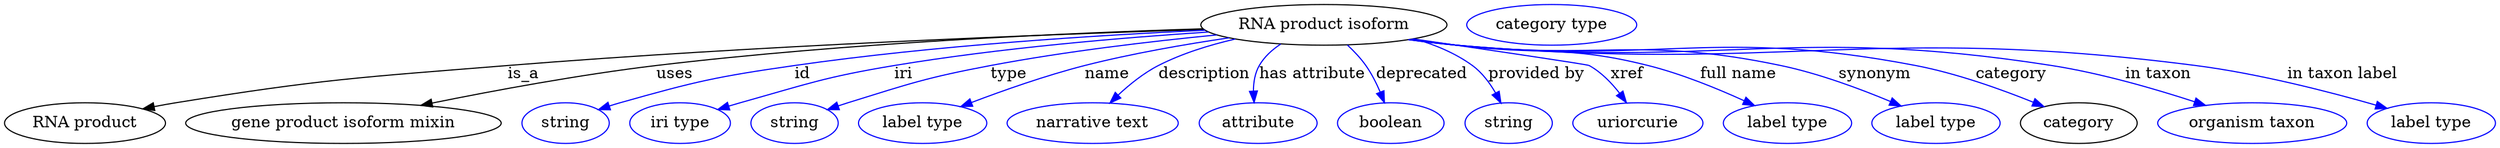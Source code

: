 digraph {
	graph [bb="0,0,2194.4,123"];
	node [label="\N"];
	"RNA product isoform"	[height=0.5,
		label="RNA product isoform",
		pos="1161.8,105",
		width=3.015];
	"RNA product"	[height=0.5,
		pos="70.844,18",
		width=1.9679];
	"RNA product isoform" -> "RNA product"	[label=is_a,
		lp="457.84,61.5",
		pos="e,121.92,30.626 1055.9,100.94 915.67,96.403 660.92,86.497 443.84,69 313.22,58.471 280.2,56.978 150.84,36 144.68,35.001 138.28,33.843 \
131.89,32.611"];
	"gene product isoform mixin"	[height=0.5,
		pos="298.84,18",
		width=3.8635];
	"RNA product isoform" -> "gene product isoform mixin"	[label=uses,
		lp="591.34,61.5",
		pos="e,367.12,33.721 1055.2,101.47 937.3,97.79 741.97,89.047 574.84,69 507.71,60.946 432.2,46.919 377.15,35.768"];
	id	[color=blue,
		height=0.5,
		label=string,
		pos="493.84,18",
		width=1.0652];
	"RNA product isoform" -> id	[color=blue,
		label=id,
		lp="704.84,61.5",
		pos="e,522.84,29.96 1057.3,100.09 962.97,95.625 820.6,86.534 697.84,69 627.69,58.979 610.06,55.205 541.84,36 538.74,35.126 535.54,34.155 \
532.34,33.133",
		style=solid];
	iri	[color=blue,
		height=0.5,
		label="iri type",
		pos="594.84,18",
		width=1.2277];
	"RNA product isoform" -> iri	[color=blue,
		label=iri,
		lp="790.84,61.5",
		pos="e,628.39,29.955 1060,98.731 983.36,93.769 876.03,84.686 782.84,69 732.4,60.508 675.83,44.562 638.05,32.955",
		style=solid];
	type	[color=blue,
		height=0.5,
		label=string,
		pos="695.84,18",
		width=1.0652];
	"RNA product isoform" -> type	[color=blue,
		label=type,
		lp="882.84,61.5",
		pos="e,724.79,29.917 1067,96.199 1008.9,90.567 933.2,81.7 866.84,69 810.83,58.28 797.27,53.048 742.84,36 740.09,35.137 737.25,34.211 \
734.41,33.252",
		style=solid];
	name	[color=blue,
		height=0.5,
		label="label type",
		pos="808.84,18",
		width=1.5707];
	"RNA product isoform" -> name	[color=blue,
		label=name,
		lp="969.84,61.5",
		pos="e,841.94,32.618 1077.6,93.585 1038.4,87.855 991.39,79.705 949.84,69 916.1,60.304 878.99,46.988 851.32,36.283",
		style=solid];
	description	[color=blue,
		height=0.5,
		label="narrative text",
		pos="958.84,18",
		width=2.0943];
	"RNA product isoform" -> description	[color=blue,
		label=description,
		lp="1056.3,61.5",
		pos="e,973.73,35.753 1083.2,92.452 1060.6,87.228 1036.6,79.725 1015.8,69 1003.1,62.41 990.9,52.38 981.07,43.029",
		style=solid];
	"has attribute"	[color=blue,
		height=0.5,
		label=attribute,
		pos="1103.8,18",
		width=1.4443];
	"RNA product isoform" -> "has attribute"	[color=blue,
		label="has attribute",
		lp="1151.8,61.5",
		pos="e,1100.3,36.296 1123.7,87.975 1116.2,83.018 1109.3,76.759 1104.8,69 1101,62.266 1099.7,54.14 1099.7,46.414",
		style=solid];
	deprecated	[color=blue,
		height=0.5,
		label=boolean,
		pos="1220.8,18",
		width=1.2999];
	"RNA product isoform" -> deprecated	[color=blue,
		label=deprecated,
		lp="1248.3,61.5",
		pos="e,1215.3,36.09 1182.6,87.142 1188.3,81.762 1194.3,75.505 1198.8,69 1203.8,61.914 1208.1,53.514 1211.4,45.641",
		style=solid];
	"provided by"	[color=blue,
		height=0.5,
		label=string,
		pos="1323.8,18",
		width=1.0652];
	"RNA product isoform" -> "provided by"	[color=blue,
		label="provided by",
		lp="1349.3,61.5",
		pos="e,1317.1,36.203 1242,92.738 1259.9,87.563 1278,80.013 1292.8,69 1301,62.921 1307.6,53.975 1312.5,45.324",
		style=solid];
	xref	[color=blue,
		height=0.5,
		label=uriorcurie,
		pos="1437.8,18",
		width=1.5887];
	"RNA product isoform" -> xref	[color=blue,
		label=xref,
		lp="1428.3,61.5",
		pos="e,1428,36.206 1240.6,92.551 1307.9,82.72 1394.1,69.977 1395.8,69 1406.3,63.149 1415.3,53.611 1422.2,44.426",
		style=solid];
	"full name"	[color=blue,
		height=0.5,
		label="label type",
		pos="1569.8,18",
		width=1.5707];
	"RNA product isoform" -> "full name"	[color=blue,
		label="full name",
		lp="1526.3,61.5",
		pos="e,1540.8,33.512 1239.2,92.342 1252.4,90.47 1266,88.619 1278.8,87 1353.3,77.599 1374,87.318 1446.8,69 1476.1,61.636 1507.6,48.722 \
1531.4,37.863",
		style=solid];
	synonym	[color=blue,
		height=0.5,
		label="label type",
		pos="1700.8,18",
		width=1.5707];
	"RNA product isoform" -> synonym	[color=blue,
		label=synonym,
		lp="1646.8,61.5",
		pos="e,1670,33.144 1237.6,92.081 1251.3,90.184 1265.5,88.391 1278.8,87 1405.1,73.864 1439.6,95.024 1563.8,69 1597.4,61.972 1633.8,48.395 \
1660.6,37.161",
		style=solid];
	category	[height=0.5,
		pos="1826.8,18",
		width=1.4263];
	"RNA product isoform" -> category	[color=blue,
		label=category,
		lp="1767.3,61.5",
		pos="e,1796.1,32.602 1236.9,91.961 1250.8,90.052 1265.3,88.287 1278.8,87 1457.8,70.057 1506.3,102.83 1682.8,69 1718.9,62.093 1758.1,48.001 \
1786.5,36.533",
		style=solid];
	"in taxon"	[color=blue,
		height=0.5,
		label="organism taxon",
		pos="1979.8,18",
		width=2.3109];
	"RNA product isoform" -> "in taxon"	[color=blue,
		label="in taxon",
		lp="1896.8,61.5",
		pos="e,1938.6,33.7 1236.6,91.89 1250.6,89.976 1265.1,88.227 1278.8,87 1510.9,66.215 1572.6,104.93 1802.8,69 1846.2,62.226 1894.1,48.294 \
1929.1,36.853",
		style=solid];
	"in taxon label"	[color=blue,
		height=0.5,
		label="label type",
		pos="2137.8,18",
		width=1.5707];
	"RNA product isoform" -> "in taxon label"	[color=blue,
		label="in taxon label",
		lp="2059.3,61.5",
		pos="e,2098.8,31.054 1236.3,91.857 1250.4,89.934 1265,88.19 1278.8,87 1567.2,62.148 1642.8,105.95 1929.8,69 1985.3,61.868 2047.4,45.852 \
2089.2,33.855",
		style=solid];
	"named thing_category"	[color=blue,
		height=0.5,
		label="category type",
		pos="1362.8,105",
		width=2.0762];
}
